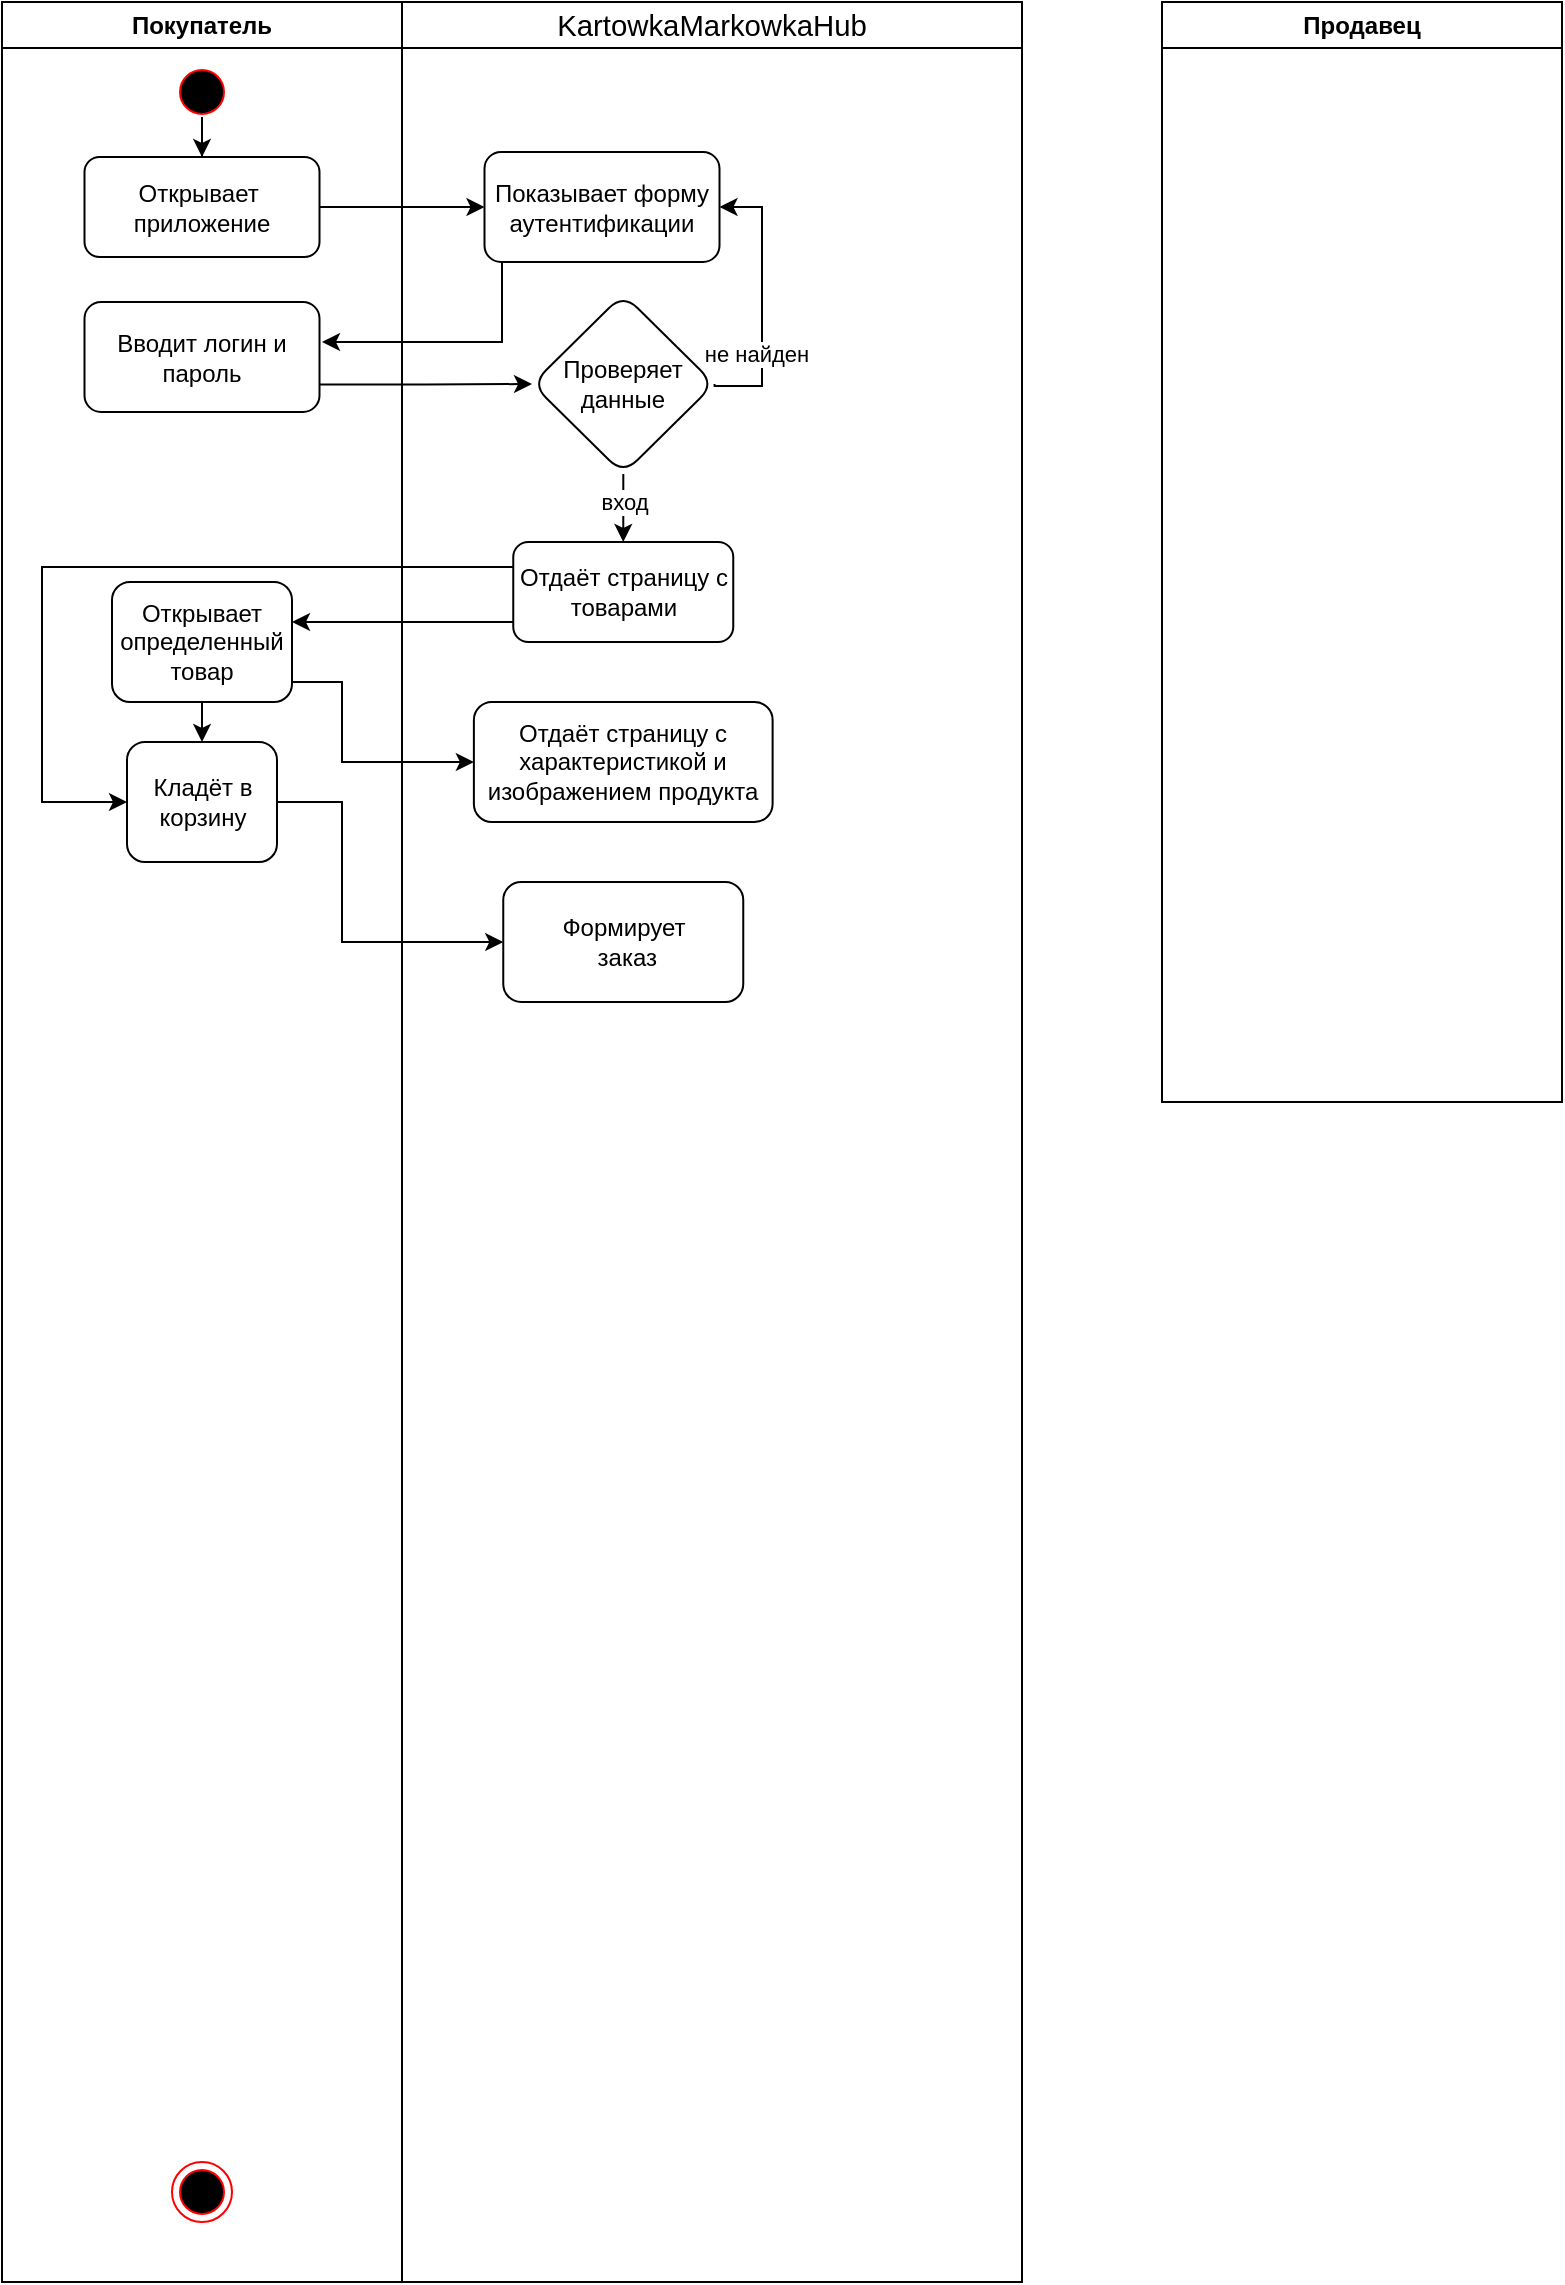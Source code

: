 <mxfile version="24.5.4" type="github">
  <diagram name="Страница — 1" id="WEvIcGgdlRctzQuML9KB">
    <mxGraphModel dx="1434" dy="746" grid="1" gridSize="10" guides="1" tooltips="1" connect="1" arrows="1" fold="1" page="1" pageScale="1" pageWidth="827" pageHeight="1169" background="none" math="0" shadow="0">
      <root>
        <mxCell id="0" />
        <mxCell id="1" parent="0" />
        <mxCell id="lgmGhbgnBAZ7K_D_mXUJ-1" value="Покупатель" style="swimlane;whiteSpace=wrap;html=1;" vertex="1" parent="1">
          <mxGeometry x="10" y="20" width="200" height="1140" as="geometry" />
        </mxCell>
        <mxCell id="lgmGhbgnBAZ7K_D_mXUJ-11" value="" style="ellipse;html=1;shape=endState;fillColor=#000000;strokeColor=#ff0000;" vertex="1" parent="lgmGhbgnBAZ7K_D_mXUJ-1">
          <mxGeometry x="85" y="1080" width="30" height="30" as="geometry" />
        </mxCell>
        <mxCell id="lgmGhbgnBAZ7K_D_mXUJ-18" style="edgeStyle=orthogonalEdgeStyle;rounded=0;orthogonalLoop=1;jettySize=auto;html=1;entryX=0.5;entryY=0;entryDx=0;entryDy=0;" edge="1" parent="lgmGhbgnBAZ7K_D_mXUJ-1" source="lgmGhbgnBAZ7K_D_mXUJ-14" target="lgmGhbgnBAZ7K_D_mXUJ-19">
          <mxGeometry relative="1" as="geometry">
            <mxPoint x="100" y="100" as="targetPoint" />
          </mxGeometry>
        </mxCell>
        <mxCell id="lgmGhbgnBAZ7K_D_mXUJ-14" value="" style="ellipse;html=1;shape=startState;fillColor=#000000;strokeColor=#ff0000;" vertex="1" parent="lgmGhbgnBAZ7K_D_mXUJ-1">
          <mxGeometry x="85" y="30" width="30" height="30" as="geometry" />
        </mxCell>
        <mxCell id="lgmGhbgnBAZ7K_D_mXUJ-19" value="Открывает&amp;nbsp;&lt;div&gt;приложение&lt;/div&gt;" style="rounded=1;whiteSpace=wrap;html=1;" vertex="1" parent="lgmGhbgnBAZ7K_D_mXUJ-1">
          <mxGeometry x="41.25" y="77.5" width="117.5" height="50" as="geometry" />
        </mxCell>
        <mxCell id="lgmGhbgnBAZ7K_D_mXUJ-25" value="Вводит логин и пароль" style="rounded=1;whiteSpace=wrap;html=1;" vertex="1" parent="lgmGhbgnBAZ7K_D_mXUJ-1">
          <mxGeometry x="41.25" y="150" width="117.5" height="55" as="geometry" />
        </mxCell>
        <mxCell id="lgmGhbgnBAZ7K_D_mXUJ-58" style="edgeStyle=orthogonalEdgeStyle;rounded=0;orthogonalLoop=1;jettySize=auto;html=1;exitX=0.5;exitY=1;exitDx=0;exitDy=0;entryX=0.5;entryY=0;entryDx=0;entryDy=0;" edge="1" parent="lgmGhbgnBAZ7K_D_mXUJ-1" source="lgmGhbgnBAZ7K_D_mXUJ-45" target="lgmGhbgnBAZ7K_D_mXUJ-49">
          <mxGeometry relative="1" as="geometry" />
        </mxCell>
        <mxCell id="lgmGhbgnBAZ7K_D_mXUJ-45" value="Открывает определенный товар" style="whiteSpace=wrap;html=1;rounded=1;" vertex="1" parent="lgmGhbgnBAZ7K_D_mXUJ-1">
          <mxGeometry x="55" y="290" width="90" height="60" as="geometry" />
        </mxCell>
        <mxCell id="lgmGhbgnBAZ7K_D_mXUJ-49" value="Кладёт в корзину" style="whiteSpace=wrap;html=1;rounded=1;" vertex="1" parent="lgmGhbgnBAZ7K_D_mXUJ-1">
          <mxGeometry x="62.5" y="370" width="75" height="60" as="geometry" />
        </mxCell>
        <mxCell id="lgmGhbgnBAZ7K_D_mXUJ-2" value="&lt;span id=&quot;docs-internal-guid-4417c605-7fff-b7ed-00a6-5eb48034ae15&quot; style=&quot;&quot;&gt;&lt;div style=&quot;&quot;&gt;&lt;font style=&quot;&quot; face=&quot;Arial, sans-serif&quot;&gt;&lt;span style=&quot;font-size: 14.667px; font-weight: 400; white-space-collapse: preserve;&quot;&gt;KartowkaMarkowkaHub&lt;/span&gt;&lt;br&gt;&lt;/font&gt;&lt;/div&gt;&lt;/span&gt;" style="swimlane;whiteSpace=wrap;html=1;" vertex="1" parent="1">
          <mxGeometry x="210" y="20" width="310" height="1140" as="geometry" />
        </mxCell>
        <mxCell id="lgmGhbgnBAZ7K_D_mXUJ-22" value="Показывает форму аутентификации" style="rounded=1;whiteSpace=wrap;html=1;" vertex="1" parent="lgmGhbgnBAZ7K_D_mXUJ-2">
          <mxGeometry x="41.25" y="75" width="117.5" height="55" as="geometry" />
        </mxCell>
        <mxCell id="lgmGhbgnBAZ7K_D_mXUJ-27" value="Отдаёт страницу с товарами" style="whiteSpace=wrap;html=1;rounded=1;" vertex="1" parent="lgmGhbgnBAZ7K_D_mXUJ-2">
          <mxGeometry x="55.63" y="270" width="110" height="50" as="geometry" />
        </mxCell>
        <mxCell id="lgmGhbgnBAZ7K_D_mXUJ-31" style="edgeStyle=orthogonalEdgeStyle;rounded=0;orthogonalLoop=1;jettySize=auto;html=1;entryX=1;entryY=0.5;entryDx=0;entryDy=0;exitX=1;exitY=0.5;exitDx=0;exitDy=0;" edge="1" parent="lgmGhbgnBAZ7K_D_mXUJ-2" source="lgmGhbgnBAZ7K_D_mXUJ-28" target="lgmGhbgnBAZ7K_D_mXUJ-22">
          <mxGeometry relative="1" as="geometry">
            <Array as="points">
              <mxPoint x="180" y="192" />
              <mxPoint x="180" y="103" />
            </Array>
          </mxGeometry>
        </mxCell>
        <mxCell id="lgmGhbgnBAZ7K_D_mXUJ-32" value="не найден" style="edgeLabel;html=1;align=center;verticalAlign=middle;resizable=0;points=[];" vertex="1" connectable="0" parent="lgmGhbgnBAZ7K_D_mXUJ-31">
          <mxGeometry x="-0.391" y="3" relative="1" as="geometry">
            <mxPoint as="offset" />
          </mxGeometry>
        </mxCell>
        <mxCell id="lgmGhbgnBAZ7K_D_mXUJ-33" style="edgeStyle=orthogonalEdgeStyle;rounded=0;orthogonalLoop=1;jettySize=auto;html=1;entryX=0.5;entryY=0;entryDx=0;entryDy=0;" edge="1" parent="lgmGhbgnBAZ7K_D_mXUJ-2" source="lgmGhbgnBAZ7K_D_mXUJ-28" target="lgmGhbgnBAZ7K_D_mXUJ-27">
          <mxGeometry relative="1" as="geometry" />
        </mxCell>
        <mxCell id="lgmGhbgnBAZ7K_D_mXUJ-36" value="вход" style="edgeLabel;html=1;align=center;verticalAlign=middle;resizable=0;points=[];" vertex="1" connectable="0" parent="lgmGhbgnBAZ7K_D_mXUJ-33">
          <mxGeometry x="-0.194" relative="1" as="geometry">
            <mxPoint as="offset" />
          </mxGeometry>
        </mxCell>
        <mxCell id="lgmGhbgnBAZ7K_D_mXUJ-28" value="Проверяет данные" style="rhombus;whiteSpace=wrap;html=1;rounded=1;" vertex="1" parent="lgmGhbgnBAZ7K_D_mXUJ-2">
          <mxGeometry x="65" y="146" width="91.25" height="90" as="geometry" />
        </mxCell>
        <mxCell id="lgmGhbgnBAZ7K_D_mXUJ-40" value="Формирует&lt;div&gt;&amp;nbsp;заказ&lt;/div&gt;" style="whiteSpace=wrap;html=1;rounded=1;" vertex="1" parent="lgmGhbgnBAZ7K_D_mXUJ-2">
          <mxGeometry x="50.63" y="440" width="120" height="60" as="geometry" />
        </mxCell>
        <mxCell id="lgmGhbgnBAZ7K_D_mXUJ-47" value="Отдаёт страницу с характеристикой и изображением продукта" style="whiteSpace=wrap;html=1;rounded=1;" vertex="1" parent="lgmGhbgnBAZ7K_D_mXUJ-2">
          <mxGeometry x="35.94" y="350" width="149.37" height="60" as="geometry" />
        </mxCell>
        <mxCell id="lgmGhbgnBAZ7K_D_mXUJ-8" value="Продавец" style="swimlane;whiteSpace=wrap;html=1;" vertex="1" parent="1">
          <mxGeometry x="590" y="20" width="200" height="550" as="geometry" />
        </mxCell>
        <mxCell id="lgmGhbgnBAZ7K_D_mXUJ-23" style="edgeStyle=orthogonalEdgeStyle;rounded=0;orthogonalLoop=1;jettySize=auto;html=1;entryX=0;entryY=0.5;entryDx=0;entryDy=0;" edge="1" parent="1" source="lgmGhbgnBAZ7K_D_mXUJ-19" target="lgmGhbgnBAZ7K_D_mXUJ-22">
          <mxGeometry relative="1" as="geometry" />
        </mxCell>
        <mxCell id="lgmGhbgnBAZ7K_D_mXUJ-26" style="edgeStyle=orthogonalEdgeStyle;rounded=0;orthogonalLoop=1;jettySize=auto;html=1;" edge="1" parent="1" source="lgmGhbgnBAZ7K_D_mXUJ-22">
          <mxGeometry relative="1" as="geometry">
            <mxPoint x="170" y="190" as="targetPoint" />
            <Array as="points">
              <mxPoint x="260" y="190" />
            </Array>
          </mxGeometry>
        </mxCell>
        <mxCell id="lgmGhbgnBAZ7K_D_mXUJ-30" style="edgeStyle=orthogonalEdgeStyle;rounded=0;orthogonalLoop=1;jettySize=auto;html=1;exitX=1;exitY=0.75;exitDx=0;exitDy=0;" edge="1" parent="1" source="lgmGhbgnBAZ7K_D_mXUJ-25" target="lgmGhbgnBAZ7K_D_mXUJ-28">
          <mxGeometry relative="1" as="geometry" />
        </mxCell>
        <mxCell id="lgmGhbgnBAZ7K_D_mXUJ-44" style="edgeStyle=orthogonalEdgeStyle;rounded=0;orthogonalLoop=1;jettySize=auto;html=1;entryX=0;entryY=0.5;entryDx=0;entryDy=0;exitX=1;exitY=0.5;exitDx=0;exitDy=0;" edge="1" parent="1" source="lgmGhbgnBAZ7K_D_mXUJ-49" target="lgmGhbgnBAZ7K_D_mXUJ-40">
          <mxGeometry relative="1" as="geometry">
            <mxPoint x="160" y="530" as="sourcePoint" />
            <mxPoint x="230" y="410" as="targetPoint" />
            <Array as="points">
              <mxPoint x="180" y="420" />
              <mxPoint x="180" y="490" />
            </Array>
          </mxGeometry>
        </mxCell>
        <mxCell id="lgmGhbgnBAZ7K_D_mXUJ-46" value="" style="edgeStyle=orthogonalEdgeStyle;rounded=0;orthogonalLoop=1;jettySize=auto;html=1;" edge="1" parent="1" source="lgmGhbgnBAZ7K_D_mXUJ-27" target="lgmGhbgnBAZ7K_D_mXUJ-45">
          <mxGeometry relative="1" as="geometry">
            <Array as="points">
              <mxPoint x="230" y="330" />
              <mxPoint x="230" y="330" />
            </Array>
          </mxGeometry>
        </mxCell>
        <mxCell id="lgmGhbgnBAZ7K_D_mXUJ-48" value="" style="edgeStyle=orthogonalEdgeStyle;rounded=0;orthogonalLoop=1;jettySize=auto;html=1;exitX=1;exitY=0.75;exitDx=0;exitDy=0;entryX=0;entryY=0.5;entryDx=0;entryDy=0;" edge="1" parent="1" source="lgmGhbgnBAZ7K_D_mXUJ-45" target="lgmGhbgnBAZ7K_D_mXUJ-47">
          <mxGeometry relative="1" as="geometry">
            <mxPoint x="170" y="370" as="sourcePoint" />
            <mxPoint x="240" y="390" as="targetPoint" />
            <Array as="points">
              <mxPoint x="155" y="360" />
              <mxPoint x="180" y="360" />
              <mxPoint x="180" y="400" />
            </Array>
          </mxGeometry>
        </mxCell>
        <mxCell id="lgmGhbgnBAZ7K_D_mXUJ-52" style="edgeStyle=orthogonalEdgeStyle;rounded=0;orthogonalLoop=1;jettySize=auto;html=1;exitX=0;exitY=0.25;exitDx=0;exitDy=0;entryX=0;entryY=0.5;entryDx=0;entryDy=0;" edge="1" parent="1" source="lgmGhbgnBAZ7K_D_mXUJ-27" target="lgmGhbgnBAZ7K_D_mXUJ-49">
          <mxGeometry relative="1" as="geometry">
            <Array as="points">
              <mxPoint x="30" y="303" />
              <mxPoint x="30" y="420" />
            </Array>
          </mxGeometry>
        </mxCell>
      </root>
    </mxGraphModel>
  </diagram>
</mxfile>
